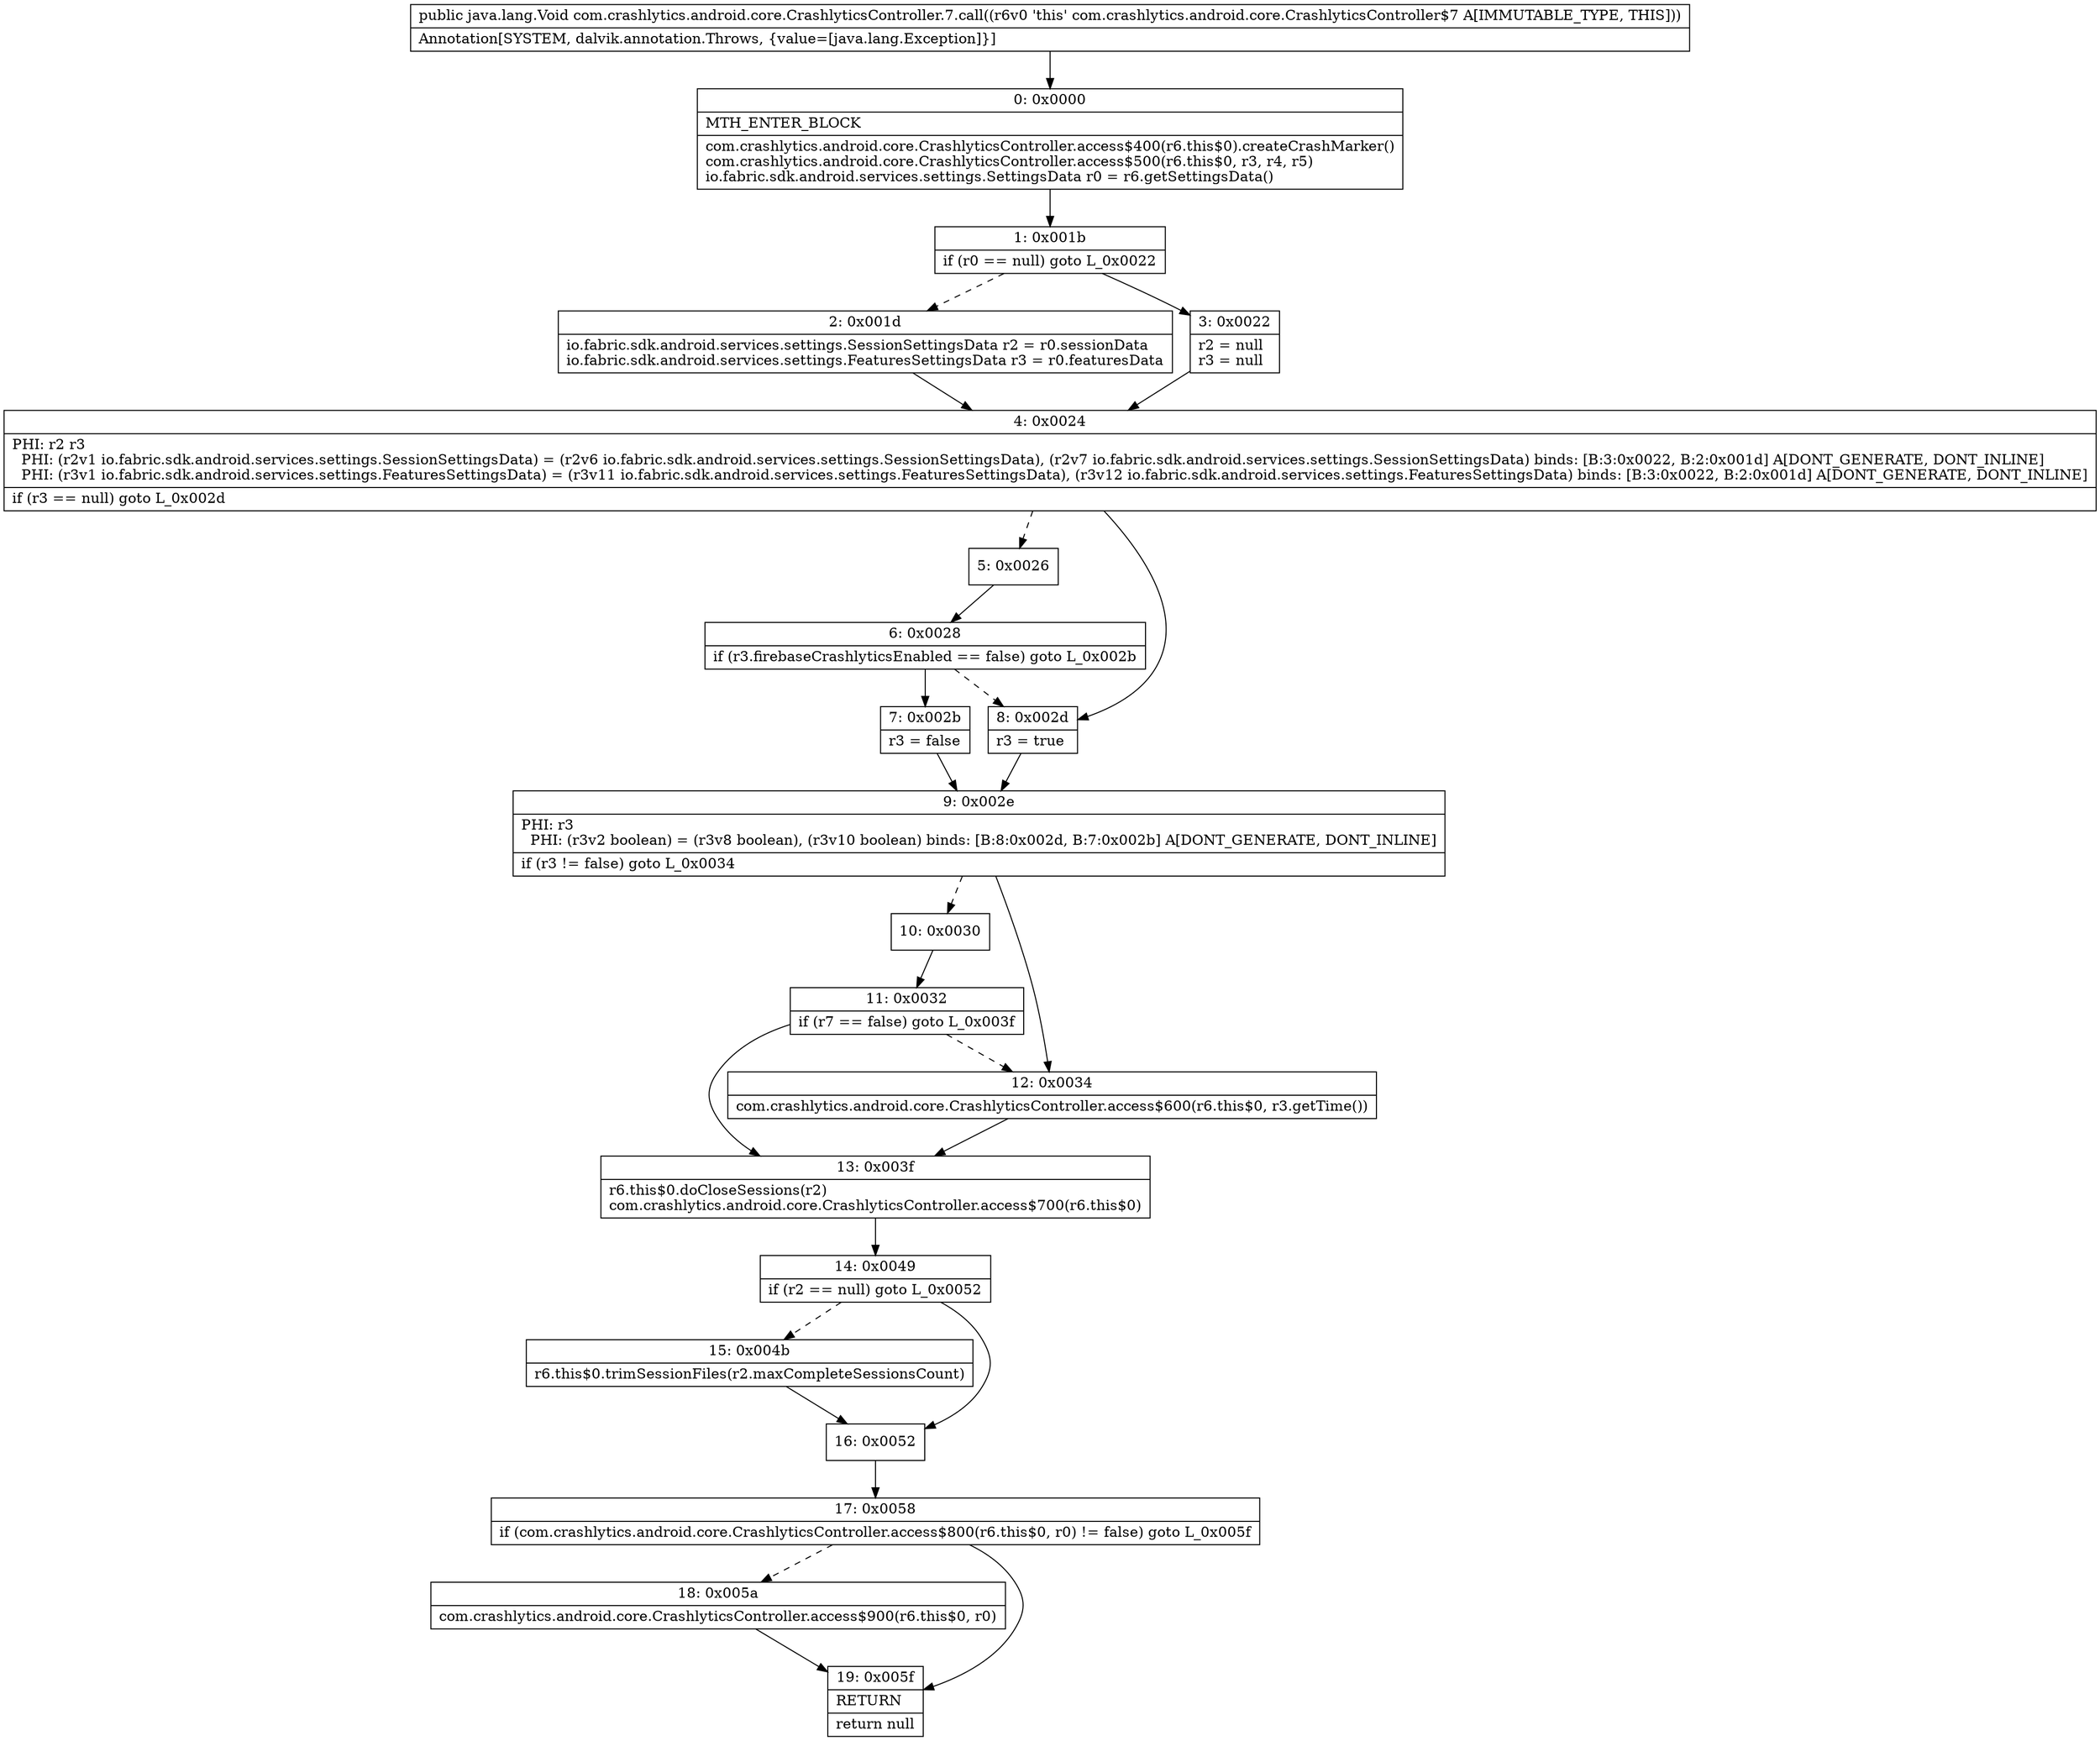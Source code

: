digraph "CFG forcom.crashlytics.android.core.CrashlyticsController.7.call()Ljava\/lang\/Void;" {
Node_0 [shape=record,label="{0\:\ 0x0000|MTH_ENTER_BLOCK\l|com.crashlytics.android.core.CrashlyticsController.access$400(r6.this$0).createCrashMarker()\lcom.crashlytics.android.core.CrashlyticsController.access$500(r6.this$0, r3, r4, r5)\lio.fabric.sdk.android.services.settings.SettingsData r0 = r6.getSettingsData()\l}"];
Node_1 [shape=record,label="{1\:\ 0x001b|if (r0 == null) goto L_0x0022\l}"];
Node_2 [shape=record,label="{2\:\ 0x001d|io.fabric.sdk.android.services.settings.SessionSettingsData r2 = r0.sessionData\lio.fabric.sdk.android.services.settings.FeaturesSettingsData r3 = r0.featuresData\l}"];
Node_3 [shape=record,label="{3\:\ 0x0022|r2 = null\lr3 = null\l}"];
Node_4 [shape=record,label="{4\:\ 0x0024|PHI: r2 r3 \l  PHI: (r2v1 io.fabric.sdk.android.services.settings.SessionSettingsData) = (r2v6 io.fabric.sdk.android.services.settings.SessionSettingsData), (r2v7 io.fabric.sdk.android.services.settings.SessionSettingsData) binds: [B:3:0x0022, B:2:0x001d] A[DONT_GENERATE, DONT_INLINE]\l  PHI: (r3v1 io.fabric.sdk.android.services.settings.FeaturesSettingsData) = (r3v11 io.fabric.sdk.android.services.settings.FeaturesSettingsData), (r3v12 io.fabric.sdk.android.services.settings.FeaturesSettingsData) binds: [B:3:0x0022, B:2:0x001d] A[DONT_GENERATE, DONT_INLINE]\l|if (r3 == null) goto L_0x002d\l}"];
Node_5 [shape=record,label="{5\:\ 0x0026}"];
Node_6 [shape=record,label="{6\:\ 0x0028|if (r3.firebaseCrashlyticsEnabled == false) goto L_0x002b\l}"];
Node_7 [shape=record,label="{7\:\ 0x002b|r3 = false\l}"];
Node_8 [shape=record,label="{8\:\ 0x002d|r3 = true\l}"];
Node_9 [shape=record,label="{9\:\ 0x002e|PHI: r3 \l  PHI: (r3v2 boolean) = (r3v8 boolean), (r3v10 boolean) binds: [B:8:0x002d, B:7:0x002b] A[DONT_GENERATE, DONT_INLINE]\l|if (r3 != false) goto L_0x0034\l}"];
Node_10 [shape=record,label="{10\:\ 0x0030}"];
Node_11 [shape=record,label="{11\:\ 0x0032|if (r7 == false) goto L_0x003f\l}"];
Node_12 [shape=record,label="{12\:\ 0x0034|com.crashlytics.android.core.CrashlyticsController.access$600(r6.this$0, r3.getTime())\l}"];
Node_13 [shape=record,label="{13\:\ 0x003f|r6.this$0.doCloseSessions(r2)\lcom.crashlytics.android.core.CrashlyticsController.access$700(r6.this$0)\l}"];
Node_14 [shape=record,label="{14\:\ 0x0049|if (r2 == null) goto L_0x0052\l}"];
Node_15 [shape=record,label="{15\:\ 0x004b|r6.this$0.trimSessionFiles(r2.maxCompleteSessionsCount)\l}"];
Node_16 [shape=record,label="{16\:\ 0x0052}"];
Node_17 [shape=record,label="{17\:\ 0x0058|if (com.crashlytics.android.core.CrashlyticsController.access$800(r6.this$0, r0) != false) goto L_0x005f\l}"];
Node_18 [shape=record,label="{18\:\ 0x005a|com.crashlytics.android.core.CrashlyticsController.access$900(r6.this$0, r0)\l}"];
Node_19 [shape=record,label="{19\:\ 0x005f|RETURN\l|return null\l}"];
MethodNode[shape=record,label="{public java.lang.Void com.crashlytics.android.core.CrashlyticsController.7.call((r6v0 'this' com.crashlytics.android.core.CrashlyticsController$7 A[IMMUTABLE_TYPE, THIS]))  | Annotation[SYSTEM, dalvik.annotation.Throws, \{value=[java.lang.Exception]\}]\l}"];
MethodNode -> Node_0;
Node_0 -> Node_1;
Node_1 -> Node_2[style=dashed];
Node_1 -> Node_3;
Node_2 -> Node_4;
Node_3 -> Node_4;
Node_4 -> Node_5[style=dashed];
Node_4 -> Node_8;
Node_5 -> Node_6;
Node_6 -> Node_7;
Node_6 -> Node_8[style=dashed];
Node_7 -> Node_9;
Node_8 -> Node_9;
Node_9 -> Node_10[style=dashed];
Node_9 -> Node_12;
Node_10 -> Node_11;
Node_11 -> Node_12[style=dashed];
Node_11 -> Node_13;
Node_12 -> Node_13;
Node_13 -> Node_14;
Node_14 -> Node_15[style=dashed];
Node_14 -> Node_16;
Node_15 -> Node_16;
Node_16 -> Node_17;
Node_17 -> Node_18[style=dashed];
Node_17 -> Node_19;
Node_18 -> Node_19;
}

